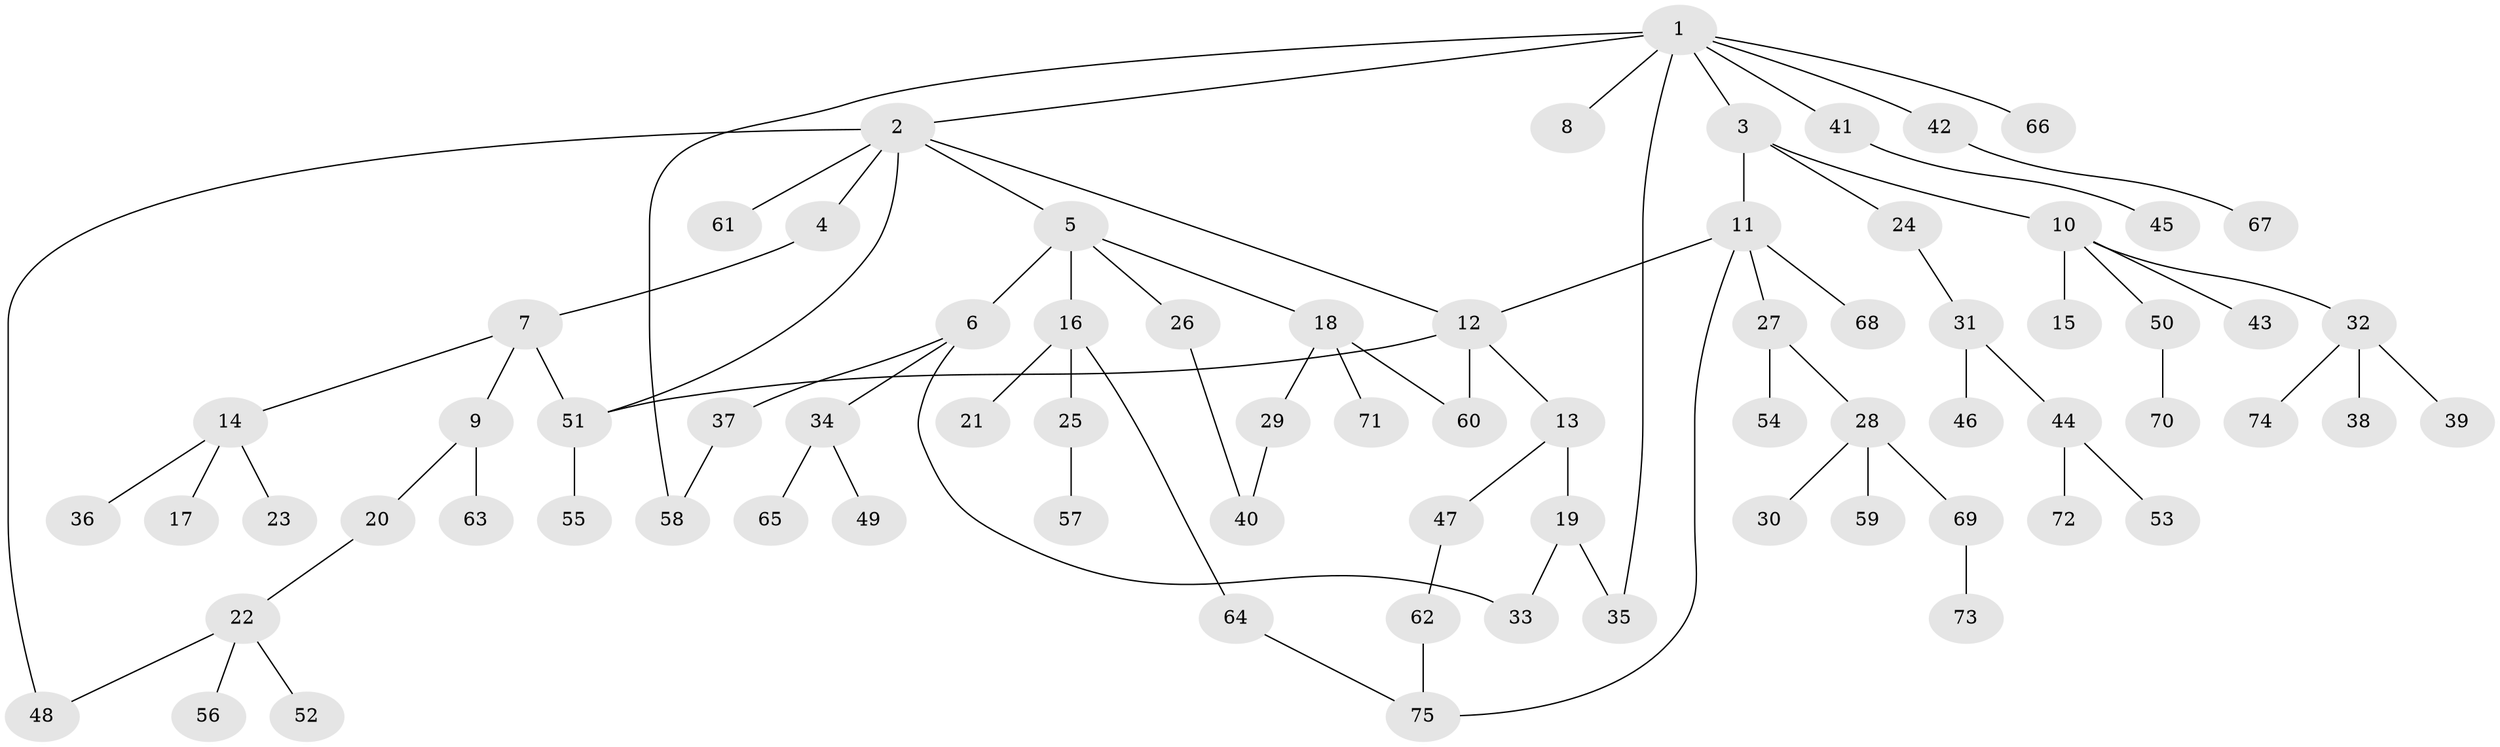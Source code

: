 // coarse degree distribution, {5: 0.043478260869565216, 3: 0.21739130434782608, 4: 0.10869565217391304, 1: 0.32608695652173914, 2: 0.2608695652173913, 6: 0.021739130434782608, 7: 0.021739130434782608}
// Generated by graph-tools (version 1.1) at 2025/36/03/04/25 23:36:00]
// undirected, 75 vertices, 85 edges
graph export_dot {
  node [color=gray90,style=filled];
  1;
  2;
  3;
  4;
  5;
  6;
  7;
  8;
  9;
  10;
  11;
  12;
  13;
  14;
  15;
  16;
  17;
  18;
  19;
  20;
  21;
  22;
  23;
  24;
  25;
  26;
  27;
  28;
  29;
  30;
  31;
  32;
  33;
  34;
  35;
  36;
  37;
  38;
  39;
  40;
  41;
  42;
  43;
  44;
  45;
  46;
  47;
  48;
  49;
  50;
  51;
  52;
  53;
  54;
  55;
  56;
  57;
  58;
  59;
  60;
  61;
  62;
  63;
  64;
  65;
  66;
  67;
  68;
  69;
  70;
  71;
  72;
  73;
  74;
  75;
  1 -- 2;
  1 -- 3;
  1 -- 8;
  1 -- 41;
  1 -- 42;
  1 -- 66;
  1 -- 58;
  1 -- 35;
  2 -- 4;
  2 -- 5;
  2 -- 61;
  2 -- 12;
  2 -- 51;
  2 -- 48;
  3 -- 10;
  3 -- 11;
  3 -- 24;
  4 -- 7;
  5 -- 6;
  5 -- 16;
  5 -- 18;
  5 -- 26;
  6 -- 34;
  6 -- 37;
  6 -- 33;
  7 -- 9;
  7 -- 14;
  7 -- 51;
  9 -- 20;
  9 -- 63;
  10 -- 15;
  10 -- 32;
  10 -- 43;
  10 -- 50;
  11 -- 12;
  11 -- 27;
  11 -- 68;
  11 -- 75;
  12 -- 13;
  12 -- 51;
  12 -- 60;
  13 -- 19;
  13 -- 47;
  14 -- 17;
  14 -- 23;
  14 -- 36;
  16 -- 21;
  16 -- 25;
  16 -- 64;
  18 -- 29;
  18 -- 71;
  18 -- 60;
  19 -- 33;
  19 -- 35;
  20 -- 22;
  22 -- 48;
  22 -- 52;
  22 -- 56;
  24 -- 31;
  25 -- 57;
  26 -- 40;
  27 -- 28;
  27 -- 54;
  28 -- 30;
  28 -- 59;
  28 -- 69;
  29 -- 40;
  31 -- 44;
  31 -- 46;
  32 -- 38;
  32 -- 39;
  32 -- 74;
  34 -- 49;
  34 -- 65;
  37 -- 58;
  41 -- 45;
  42 -- 67;
  44 -- 53;
  44 -- 72;
  47 -- 62;
  50 -- 70;
  51 -- 55;
  62 -- 75;
  64 -- 75;
  69 -- 73;
}
